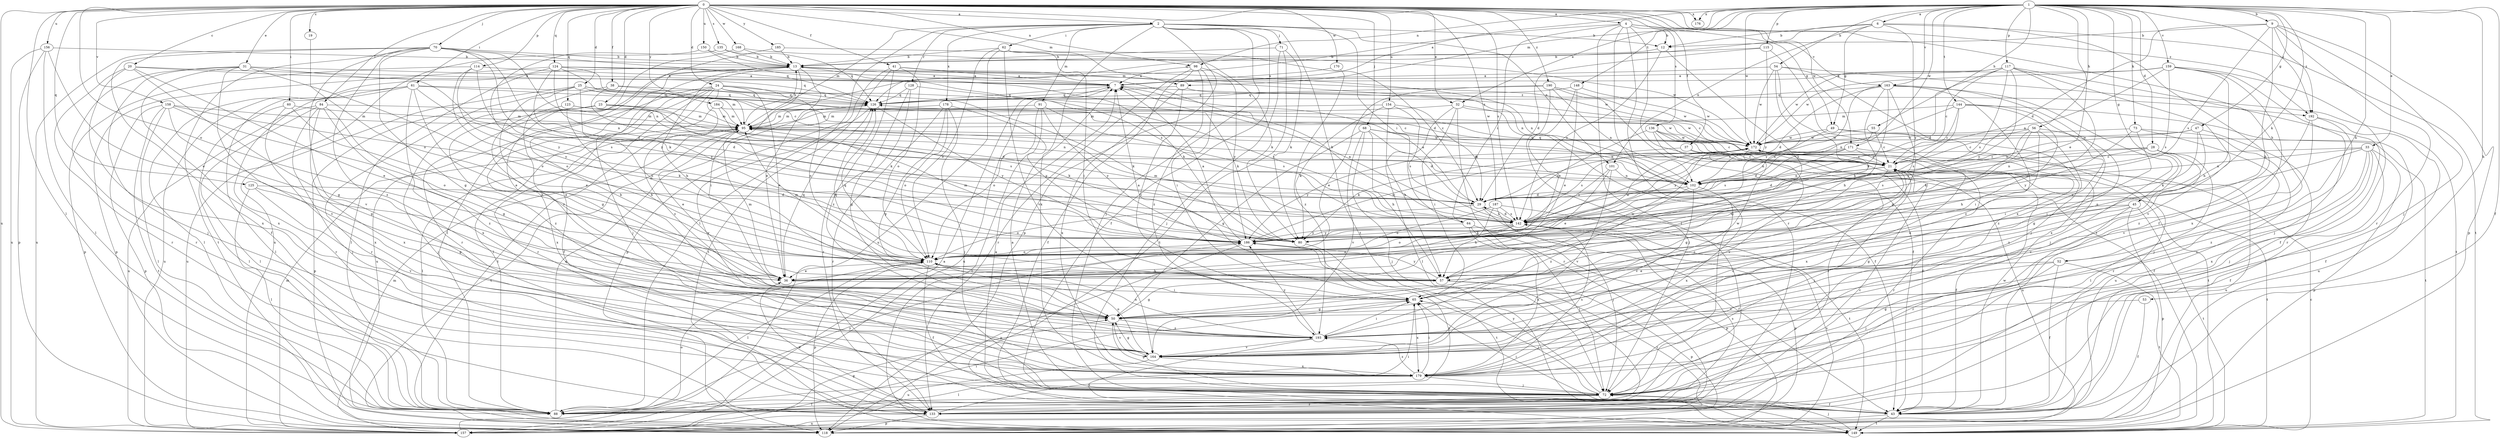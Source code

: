 strict digraph  {
0;
1;
2;
4;
6;
7;
9;
12;
13;
19;
20;
21;
23;
24;
25;
28;
29;
31;
32;
33;
36;
37;
38;
41;
43;
45;
47;
49;
50;
52;
53;
54;
55;
56;
57;
60;
61;
62;
64;
65;
68;
70;
71;
72;
73;
80;
84;
88;
89;
91;
95;
98;
101;
102;
110;
114;
115;
117;
118;
123;
124;
125;
126;
128;
133;
135;
136;
142;
144;
148;
149;
150;
154;
156;
157;
158;
159;
163;
164;
168;
170;
171;
172;
176;
178;
179;
184;
185;
186;
187;
190;
192;
193;
0 -> 2  [label=a];
0 -> 4  [label=a];
0 -> 19  [label=c];
0 -> 20  [label=c];
0 -> 23  [label=d];
0 -> 24  [label=d];
0 -> 25  [label=d];
0 -> 31  [label=e];
0 -> 32  [label=e];
0 -> 37  [label=f];
0 -> 38  [label=f];
0 -> 41  [label=f];
0 -> 52  [label=h];
0 -> 60  [label=i];
0 -> 61  [label=i];
0 -> 68  [label=j];
0 -> 70  [label=j];
0 -> 84  [label=l];
0 -> 88  [label=l];
0 -> 89  [label=m];
0 -> 98  [label=n];
0 -> 110  [label=o];
0 -> 114  [label=p];
0 -> 123  [label=q];
0 -> 124  [label=q];
0 -> 125  [label=q];
0 -> 135  [label=s];
0 -> 136  [label=s];
0 -> 142  [label=s];
0 -> 150  [label=u];
0 -> 154  [label=u];
0 -> 156  [label=u];
0 -> 157  [label=u];
0 -> 158  [label=v];
0 -> 168  [label=w];
0 -> 170  [label=w];
0 -> 171  [label=w];
0 -> 176  [label=x];
0 -> 184  [label=y];
0 -> 185  [label=y];
0 -> 187  [label=z];
0 -> 190  [label=z];
0 -> 192  [label=z];
1 -> 6  [label=a];
1 -> 7  [label=a];
1 -> 9  [label=b];
1 -> 28  [label=d];
1 -> 32  [label=e];
1 -> 33  [label=e];
1 -> 36  [label=e];
1 -> 43  [label=f];
1 -> 45  [label=g];
1 -> 47  [label=g];
1 -> 52  [label=h];
1 -> 53  [label=h];
1 -> 54  [label=h];
1 -> 55  [label=h];
1 -> 56  [label=h];
1 -> 73  [label=k];
1 -> 80  [label=k];
1 -> 89  [label=m];
1 -> 98  [label=n];
1 -> 115  [label=p];
1 -> 117  [label=p];
1 -> 144  [label=t];
1 -> 148  [label=t];
1 -> 159  [label=v];
1 -> 163  [label=v];
1 -> 171  [label=w];
1 -> 172  [label=w];
1 -> 176  [label=x];
1 -> 192  [label=z];
2 -> 12  [label=b];
2 -> 43  [label=f];
2 -> 62  [label=i];
2 -> 64  [label=i];
2 -> 71  [label=j];
2 -> 72  [label=j];
2 -> 88  [label=l];
2 -> 91  [label=m];
2 -> 95  [label=m];
2 -> 101  [label=n];
2 -> 118  [label=p];
2 -> 128  [label=r];
2 -> 149  [label=t];
2 -> 178  [label=x];
2 -> 179  [label=x];
4 -> 12  [label=b];
4 -> 49  [label=g];
4 -> 64  [label=i];
4 -> 72  [label=j];
4 -> 88  [label=l];
4 -> 95  [label=m];
4 -> 133  [label=r];
4 -> 149  [label=t];
4 -> 163  [label=v];
6 -> 12  [label=b];
6 -> 43  [label=f];
6 -> 49  [label=g];
6 -> 101  [label=n];
6 -> 126  [label=q];
6 -> 149  [label=t];
6 -> 186  [label=y];
7 -> 126  [label=q];
7 -> 157  [label=u];
7 -> 192  [label=z];
9 -> 12  [label=b];
9 -> 29  [label=d];
9 -> 57  [label=h];
9 -> 72  [label=j];
9 -> 118  [label=p];
9 -> 133  [label=r];
9 -> 142  [label=s];
9 -> 192  [label=z];
12 -> 13  [label=b];
12 -> 110  [label=o];
12 -> 142  [label=s];
13 -> 7  [label=a];
13 -> 36  [label=e];
13 -> 57  [label=h];
13 -> 65  [label=i];
13 -> 72  [label=j];
13 -> 80  [label=k];
13 -> 88  [label=l];
13 -> 102  [label=n];
13 -> 133  [label=r];
19 -> 110  [label=o];
20 -> 7  [label=a];
20 -> 36  [label=e];
20 -> 50  [label=g];
20 -> 126  [label=q];
20 -> 133  [label=r];
20 -> 179  [label=x];
21 -> 29  [label=d];
21 -> 43  [label=f];
21 -> 50  [label=g];
21 -> 72  [label=j];
21 -> 102  [label=n];
21 -> 126  [label=q];
21 -> 133  [label=r];
21 -> 149  [label=t];
23 -> 29  [label=d];
23 -> 72  [label=j];
23 -> 80  [label=k];
23 -> 95  [label=m];
23 -> 118  [label=p];
23 -> 193  [label=z];
24 -> 36  [label=e];
24 -> 43  [label=f];
24 -> 80  [label=k];
24 -> 88  [label=l];
24 -> 110  [label=o];
24 -> 126  [label=q];
24 -> 133  [label=r];
24 -> 142  [label=s];
24 -> 149  [label=t];
24 -> 157  [label=u];
24 -> 193  [label=z];
25 -> 36  [label=e];
25 -> 95  [label=m];
25 -> 110  [label=o];
25 -> 126  [label=q];
25 -> 133  [label=r];
25 -> 157  [label=u];
25 -> 172  [label=w];
28 -> 21  [label=c];
28 -> 88  [label=l];
28 -> 102  [label=n];
28 -> 142  [label=s];
28 -> 164  [label=v];
28 -> 193  [label=z];
29 -> 7  [label=a];
29 -> 43  [label=f];
29 -> 110  [label=o];
29 -> 142  [label=s];
31 -> 7  [label=a];
31 -> 29  [label=d];
31 -> 72  [label=j];
31 -> 110  [label=o];
31 -> 133  [label=r];
31 -> 164  [label=v];
31 -> 179  [label=x];
32 -> 43  [label=f];
32 -> 57  [label=h];
32 -> 65  [label=i];
32 -> 95  [label=m];
32 -> 133  [label=r];
32 -> 172  [label=w];
33 -> 21  [label=c];
33 -> 43  [label=f];
33 -> 102  [label=n];
33 -> 110  [label=o];
33 -> 118  [label=p];
33 -> 164  [label=v];
33 -> 179  [label=x];
33 -> 193  [label=z];
36 -> 65  [label=i];
36 -> 95  [label=m];
36 -> 126  [label=q];
37 -> 21  [label=c];
37 -> 80  [label=k];
37 -> 157  [label=u];
38 -> 21  [label=c];
38 -> 50  [label=g];
38 -> 80  [label=k];
38 -> 126  [label=q];
41 -> 7  [label=a];
41 -> 102  [label=n];
41 -> 110  [label=o];
41 -> 118  [label=p];
41 -> 149  [label=t];
41 -> 193  [label=z];
43 -> 7  [label=a];
43 -> 65  [label=i];
43 -> 149  [label=t];
43 -> 157  [label=u];
43 -> 172  [label=w];
45 -> 50  [label=g];
45 -> 110  [label=o];
45 -> 118  [label=p];
45 -> 133  [label=r];
45 -> 142  [label=s];
45 -> 149  [label=t];
47 -> 72  [label=j];
47 -> 80  [label=k];
47 -> 102  [label=n];
47 -> 110  [label=o];
47 -> 172  [label=w];
49 -> 149  [label=t];
49 -> 157  [label=u];
49 -> 172  [label=w];
49 -> 186  [label=y];
50 -> 13  [label=b];
50 -> 164  [label=v];
50 -> 193  [label=z];
52 -> 36  [label=e];
52 -> 43  [label=f];
52 -> 72  [label=j];
52 -> 149  [label=t];
52 -> 164  [label=v];
53 -> 43  [label=f];
53 -> 50  [label=g];
54 -> 7  [label=a];
54 -> 57  [label=h];
54 -> 72  [label=j];
54 -> 149  [label=t];
54 -> 172  [label=w];
54 -> 186  [label=y];
55 -> 21  [label=c];
55 -> 102  [label=n];
55 -> 172  [label=w];
56 -> 21  [label=c];
56 -> 50  [label=g];
56 -> 57  [label=h];
56 -> 65  [label=i];
56 -> 80  [label=k];
56 -> 142  [label=s];
56 -> 172  [label=w];
57 -> 7  [label=a];
57 -> 50  [label=g];
57 -> 118  [label=p];
57 -> 126  [label=q];
57 -> 133  [label=r];
57 -> 172  [label=w];
57 -> 186  [label=y];
60 -> 57  [label=h];
60 -> 88  [label=l];
60 -> 95  [label=m];
60 -> 179  [label=x];
61 -> 21  [label=c];
61 -> 29  [label=d];
61 -> 36  [label=e];
61 -> 88  [label=l];
61 -> 126  [label=q];
61 -> 133  [label=r];
61 -> 157  [label=u];
61 -> 179  [label=x];
62 -> 13  [label=b];
62 -> 65  [label=i];
62 -> 80  [label=k];
62 -> 110  [label=o];
62 -> 157  [label=u];
62 -> 164  [label=v];
64 -> 72  [label=j];
64 -> 118  [label=p];
64 -> 179  [label=x];
64 -> 186  [label=y];
65 -> 50  [label=g];
65 -> 172  [label=w];
65 -> 179  [label=x];
68 -> 29  [label=d];
68 -> 50  [label=g];
68 -> 57  [label=h];
68 -> 72  [label=j];
68 -> 102  [label=n];
68 -> 164  [label=v];
68 -> 172  [label=w];
70 -> 13  [label=b];
70 -> 43  [label=f];
70 -> 50  [label=g];
70 -> 80  [label=k];
70 -> 102  [label=n];
70 -> 126  [label=q];
70 -> 149  [label=t];
70 -> 157  [label=u];
70 -> 164  [label=v];
70 -> 186  [label=y];
70 -> 193  [label=z];
71 -> 13  [label=b];
71 -> 72  [label=j];
71 -> 80  [label=k];
71 -> 149  [label=t];
72 -> 7  [label=a];
72 -> 43  [label=f];
72 -> 50  [label=g];
72 -> 65  [label=i];
72 -> 88  [label=l];
72 -> 133  [label=r];
72 -> 186  [label=y];
73 -> 43  [label=f];
73 -> 65  [label=i];
73 -> 133  [label=r];
73 -> 172  [label=w];
73 -> 186  [label=y];
80 -> 149  [label=t];
80 -> 172  [label=w];
84 -> 50  [label=g];
84 -> 72  [label=j];
84 -> 88  [label=l];
84 -> 95  [label=m];
84 -> 157  [label=u];
84 -> 179  [label=x];
84 -> 193  [label=z];
88 -> 21  [label=c];
88 -> 65  [label=i];
88 -> 126  [label=q];
88 -> 142  [label=s];
88 -> 186  [label=y];
89 -> 21  [label=c];
89 -> 65  [label=i];
89 -> 126  [label=q];
89 -> 179  [label=x];
91 -> 95  [label=m];
91 -> 110  [label=o];
91 -> 142  [label=s];
91 -> 149  [label=t];
91 -> 186  [label=y];
95 -> 13  [label=b];
95 -> 36  [label=e];
95 -> 88  [label=l];
95 -> 149  [label=t];
95 -> 172  [label=w];
98 -> 7  [label=a];
98 -> 43  [label=f];
98 -> 65  [label=i];
98 -> 133  [label=r];
98 -> 186  [label=y];
98 -> 193  [label=z];
101 -> 36  [label=e];
101 -> 102  [label=n];
101 -> 142  [label=s];
101 -> 164  [label=v];
102 -> 29  [label=d];
102 -> 95  [label=m];
102 -> 164  [label=v];
102 -> 179  [label=x];
102 -> 193  [label=z];
110 -> 36  [label=e];
110 -> 43  [label=f];
110 -> 57  [label=h];
110 -> 88  [label=l];
110 -> 95  [label=m];
110 -> 118  [label=p];
110 -> 126  [label=q];
114 -> 7  [label=a];
114 -> 110  [label=o];
114 -> 118  [label=p];
114 -> 142  [label=s];
114 -> 186  [label=y];
115 -> 13  [label=b];
115 -> 29  [label=d];
115 -> 179  [label=x];
115 -> 186  [label=y];
117 -> 7  [label=a];
117 -> 21  [label=c];
117 -> 29  [label=d];
117 -> 36  [label=e];
117 -> 43  [label=f];
117 -> 142  [label=s];
117 -> 164  [label=v];
117 -> 172  [label=w];
117 -> 186  [label=y];
118 -> 95  [label=m];
118 -> 142  [label=s];
123 -> 36  [label=e];
123 -> 57  [label=h];
123 -> 95  [label=m];
123 -> 102  [label=n];
124 -> 7  [label=a];
124 -> 21  [label=c];
124 -> 88  [label=l];
124 -> 95  [label=m];
124 -> 102  [label=n];
124 -> 118  [label=p];
124 -> 172  [label=w];
124 -> 186  [label=y];
125 -> 29  [label=d];
125 -> 50  [label=g];
125 -> 88  [label=l];
125 -> 164  [label=v];
126 -> 95  [label=m];
126 -> 164  [label=v];
126 -> 186  [label=y];
128 -> 50  [label=g];
128 -> 80  [label=k];
128 -> 126  [label=q];
128 -> 133  [label=r];
133 -> 36  [label=e];
133 -> 118  [label=p];
133 -> 186  [label=y];
135 -> 13  [label=b];
135 -> 126  [label=q];
135 -> 186  [label=y];
136 -> 21  [label=c];
136 -> 43  [label=f];
136 -> 88  [label=l];
136 -> 142  [label=s];
136 -> 149  [label=t];
136 -> 172  [label=w];
142 -> 7  [label=a];
142 -> 13  [label=b];
142 -> 29  [label=d];
142 -> 36  [label=e];
142 -> 80  [label=k];
142 -> 95  [label=m];
142 -> 110  [label=o];
142 -> 118  [label=p];
142 -> 186  [label=y];
144 -> 21  [label=c];
144 -> 65  [label=i];
144 -> 95  [label=m];
144 -> 102  [label=n];
144 -> 142  [label=s];
144 -> 157  [label=u];
144 -> 193  [label=z];
148 -> 36  [label=e];
148 -> 110  [label=o];
148 -> 126  [label=q];
148 -> 172  [label=w];
149 -> 21  [label=c];
149 -> 72  [label=j];
150 -> 13  [label=b];
150 -> 142  [label=s];
150 -> 157  [label=u];
154 -> 29  [label=d];
154 -> 80  [label=k];
154 -> 88  [label=l];
154 -> 95  [label=m];
154 -> 142  [label=s];
156 -> 13  [label=b];
156 -> 36  [label=e];
156 -> 88  [label=l];
156 -> 118  [label=p];
156 -> 157  [label=u];
157 -> 7  [label=a];
157 -> 50  [label=g];
157 -> 65  [label=i];
157 -> 95  [label=m];
157 -> 110  [label=o];
158 -> 50  [label=g];
158 -> 80  [label=k];
158 -> 88  [label=l];
158 -> 95  [label=m];
158 -> 110  [label=o];
158 -> 118  [label=p];
158 -> 149  [label=t];
159 -> 7  [label=a];
159 -> 57  [label=h];
159 -> 72  [label=j];
159 -> 102  [label=n];
159 -> 133  [label=r];
159 -> 142  [label=s];
159 -> 172  [label=w];
159 -> 179  [label=x];
163 -> 29  [label=d];
163 -> 50  [label=g];
163 -> 57  [label=h];
163 -> 72  [label=j];
163 -> 80  [label=k];
163 -> 126  [label=q];
163 -> 142  [label=s];
163 -> 179  [label=x];
163 -> 193  [label=z];
164 -> 50  [label=g];
164 -> 110  [label=o];
164 -> 157  [label=u];
164 -> 179  [label=x];
168 -> 13  [label=b];
168 -> 164  [label=v];
168 -> 172  [label=w];
170 -> 7  [label=a];
170 -> 193  [label=z];
171 -> 21  [label=c];
171 -> 29  [label=d];
171 -> 102  [label=n];
171 -> 142  [label=s];
171 -> 157  [label=u];
172 -> 21  [label=c];
172 -> 142  [label=s];
172 -> 164  [label=v];
172 -> 179  [label=x];
172 -> 186  [label=y];
178 -> 50  [label=g];
178 -> 72  [label=j];
178 -> 95  [label=m];
178 -> 110  [label=o];
178 -> 133  [label=r];
178 -> 186  [label=y];
179 -> 21  [label=c];
179 -> 65  [label=i];
179 -> 72  [label=j];
179 -> 88  [label=l];
179 -> 142  [label=s];
179 -> 193  [label=z];
184 -> 95  [label=m];
184 -> 142  [label=s];
184 -> 172  [label=w];
184 -> 179  [label=x];
185 -> 13  [label=b];
185 -> 29  [label=d];
185 -> 88  [label=l];
186 -> 7  [label=a];
186 -> 95  [label=m];
186 -> 110  [label=o];
186 -> 118  [label=p];
186 -> 172  [label=w];
187 -> 57  [label=h];
187 -> 72  [label=j];
187 -> 110  [label=o];
187 -> 142  [label=s];
187 -> 149  [label=t];
190 -> 36  [label=e];
190 -> 43  [label=f];
190 -> 72  [label=j];
190 -> 102  [label=n];
190 -> 126  [label=q];
190 -> 172  [label=w];
192 -> 43  [label=f];
192 -> 72  [label=j];
192 -> 164  [label=v];
192 -> 193  [label=z];
193 -> 21  [label=c];
193 -> 65  [label=i];
193 -> 110  [label=o];
193 -> 149  [label=t];
193 -> 164  [label=v];
193 -> 186  [label=y];
}
